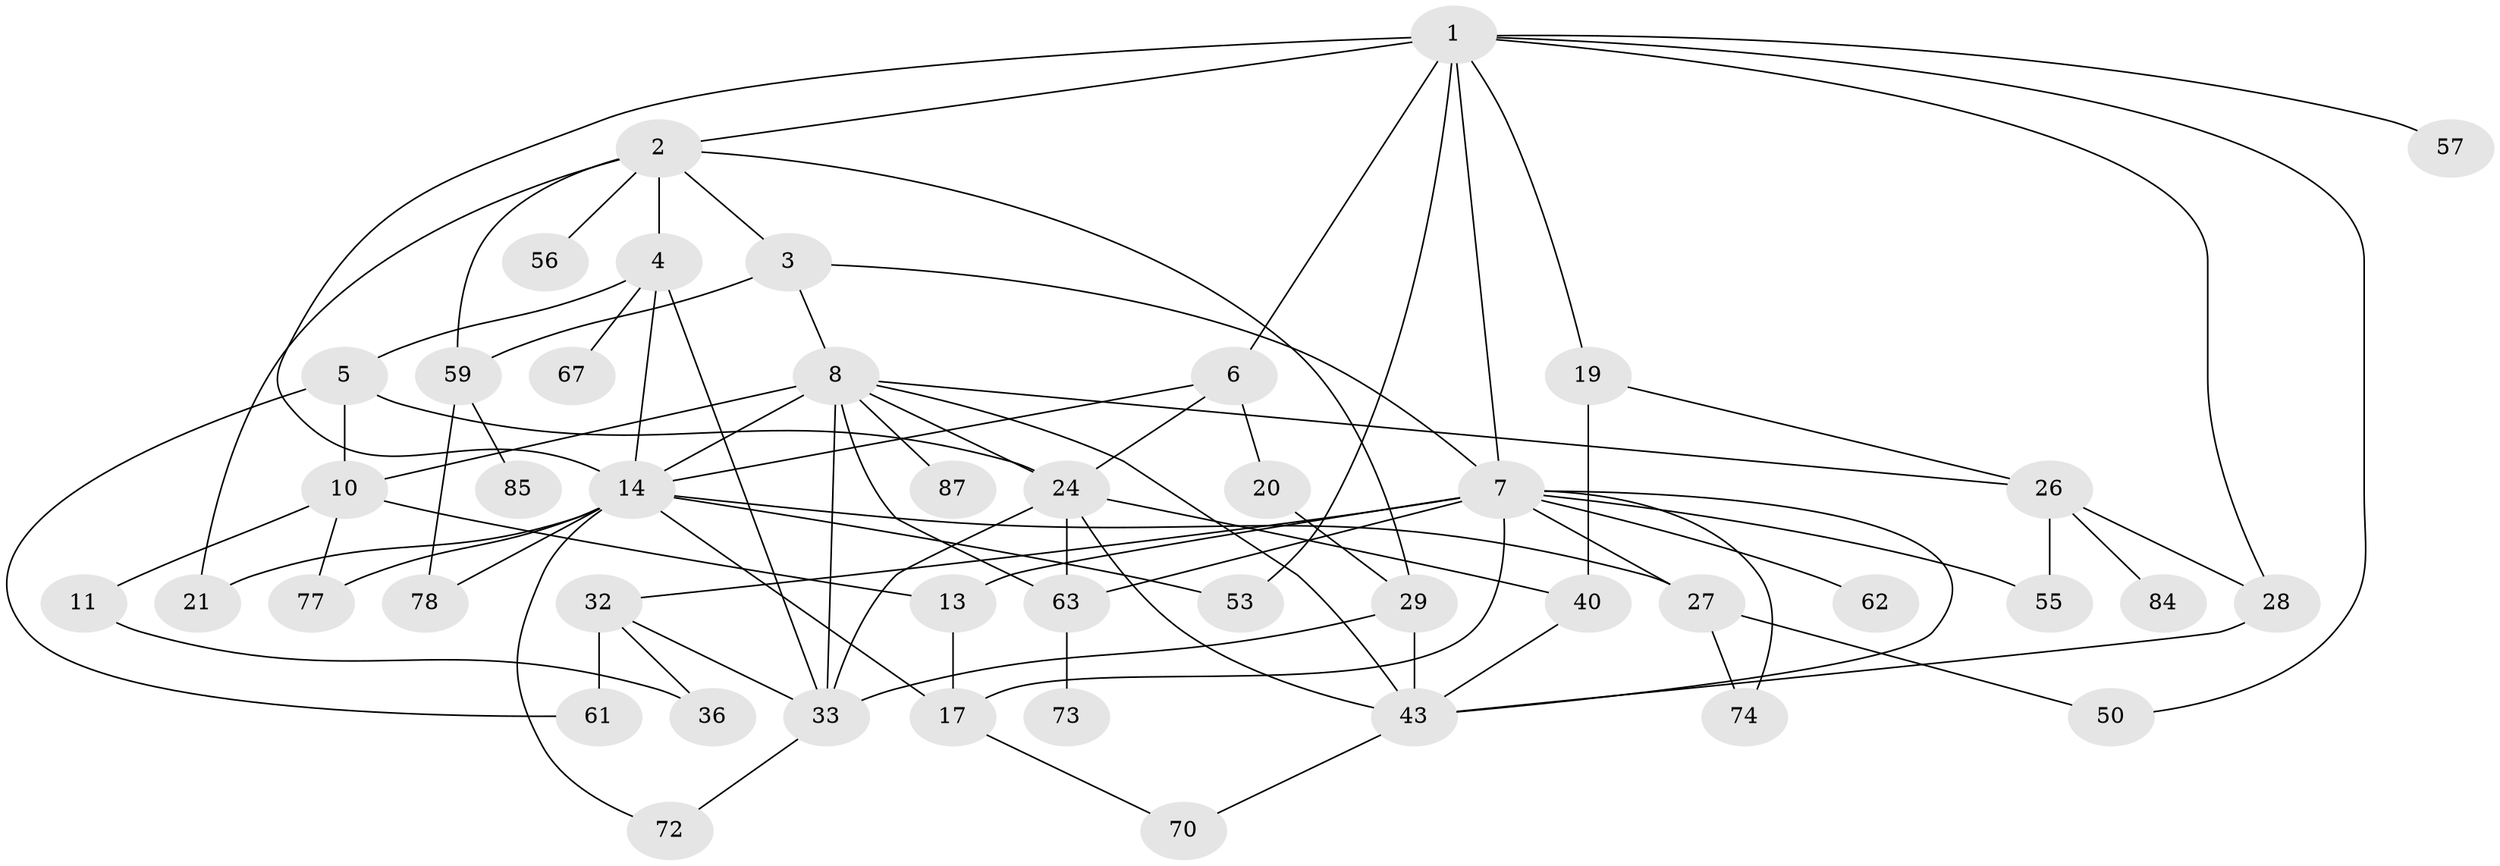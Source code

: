 // original degree distribution, {10: 0.01098901098901099, 7: 0.01098901098901099, 4: 0.10989010989010989, 5: 0.07692307692307693, 3: 0.24175824175824176, 8: 0.01098901098901099, 2: 0.2857142857142857, 1: 0.1978021978021978, 6: 0.054945054945054944}
// Generated by graph-tools (version 1.1) at 2025/13/03/09/25 04:13:35]
// undirected, 45 vertices, 82 edges
graph export_dot {
graph [start="1"]
  node [color=gray90,style=filled];
  1 [super="+80"];
  2;
  3;
  4;
  5 [super="+18"];
  6;
  7 [super="+9+34+12"];
  8 [super="+22+15"];
  10 [super="+16"];
  11;
  13 [super="+64"];
  14 [super="+47+25+44"];
  17 [super="+51+82+42"];
  19 [super="+66"];
  20;
  21;
  24 [super="+65+58+48+39"];
  26;
  27;
  28 [super="+54"];
  29 [super="+31+46"];
  32 [super="+89+79"];
  33 [super="+75"];
  36;
  40 [super="+76"];
  43 [super="+45"];
  50 [super="+90"];
  53 [super="+81"];
  55;
  56;
  57;
  59 [super="+60"];
  61 [super="+69"];
  62;
  63;
  67;
  70;
  72;
  73;
  74;
  77;
  78;
  84;
  85;
  87;
  1 -- 2;
  1 -- 6 [weight=2];
  1 -- 7;
  1 -- 19;
  1 -- 28;
  1 -- 50;
  1 -- 57;
  1 -- 53;
  1 -- 14;
  2 -- 3;
  2 -- 4;
  2 -- 21;
  2 -- 29;
  2 -- 56;
  2 -- 59;
  3 -- 8;
  3 -- 59;
  3 -- 7;
  4 -- 5;
  4 -- 14;
  4 -- 67;
  4 -- 33;
  5 -- 10;
  5 -- 24;
  5 -- 61;
  6 -- 20;
  6 -- 24;
  6 -- 14;
  7 -- 13 [weight=2];
  7 -- 27;
  7 -- 55;
  7 -- 17 [weight=2];
  7 -- 74;
  7 -- 62;
  7 -- 63;
  7 -- 32;
  7 -- 43;
  8 -- 24;
  8 -- 33;
  8 -- 10;
  8 -- 43;
  8 -- 14 [weight=2];
  8 -- 87;
  8 -- 26;
  8 -- 63;
  10 -- 11;
  10 -- 77;
  10 -- 13;
  11 -- 36;
  13 -- 17 [weight=2];
  14 -- 27;
  14 -- 21;
  14 -- 72;
  14 -- 77;
  14 -- 78;
  14 -- 17;
  14 -- 53;
  17 -- 70;
  19 -- 40;
  19 -- 26;
  20 -- 29;
  24 -- 43;
  24 -- 33;
  24 -- 40;
  24 -- 63;
  26 -- 84;
  26 -- 55;
  26 -- 28;
  27 -- 74;
  27 -- 50;
  28 -- 43;
  29 -- 43;
  29 -- 33;
  32 -- 33;
  32 -- 61;
  32 -- 36;
  33 -- 72;
  40 -- 43;
  43 -- 70;
  59 -- 85;
  59 -- 78;
  63 -- 73;
}
